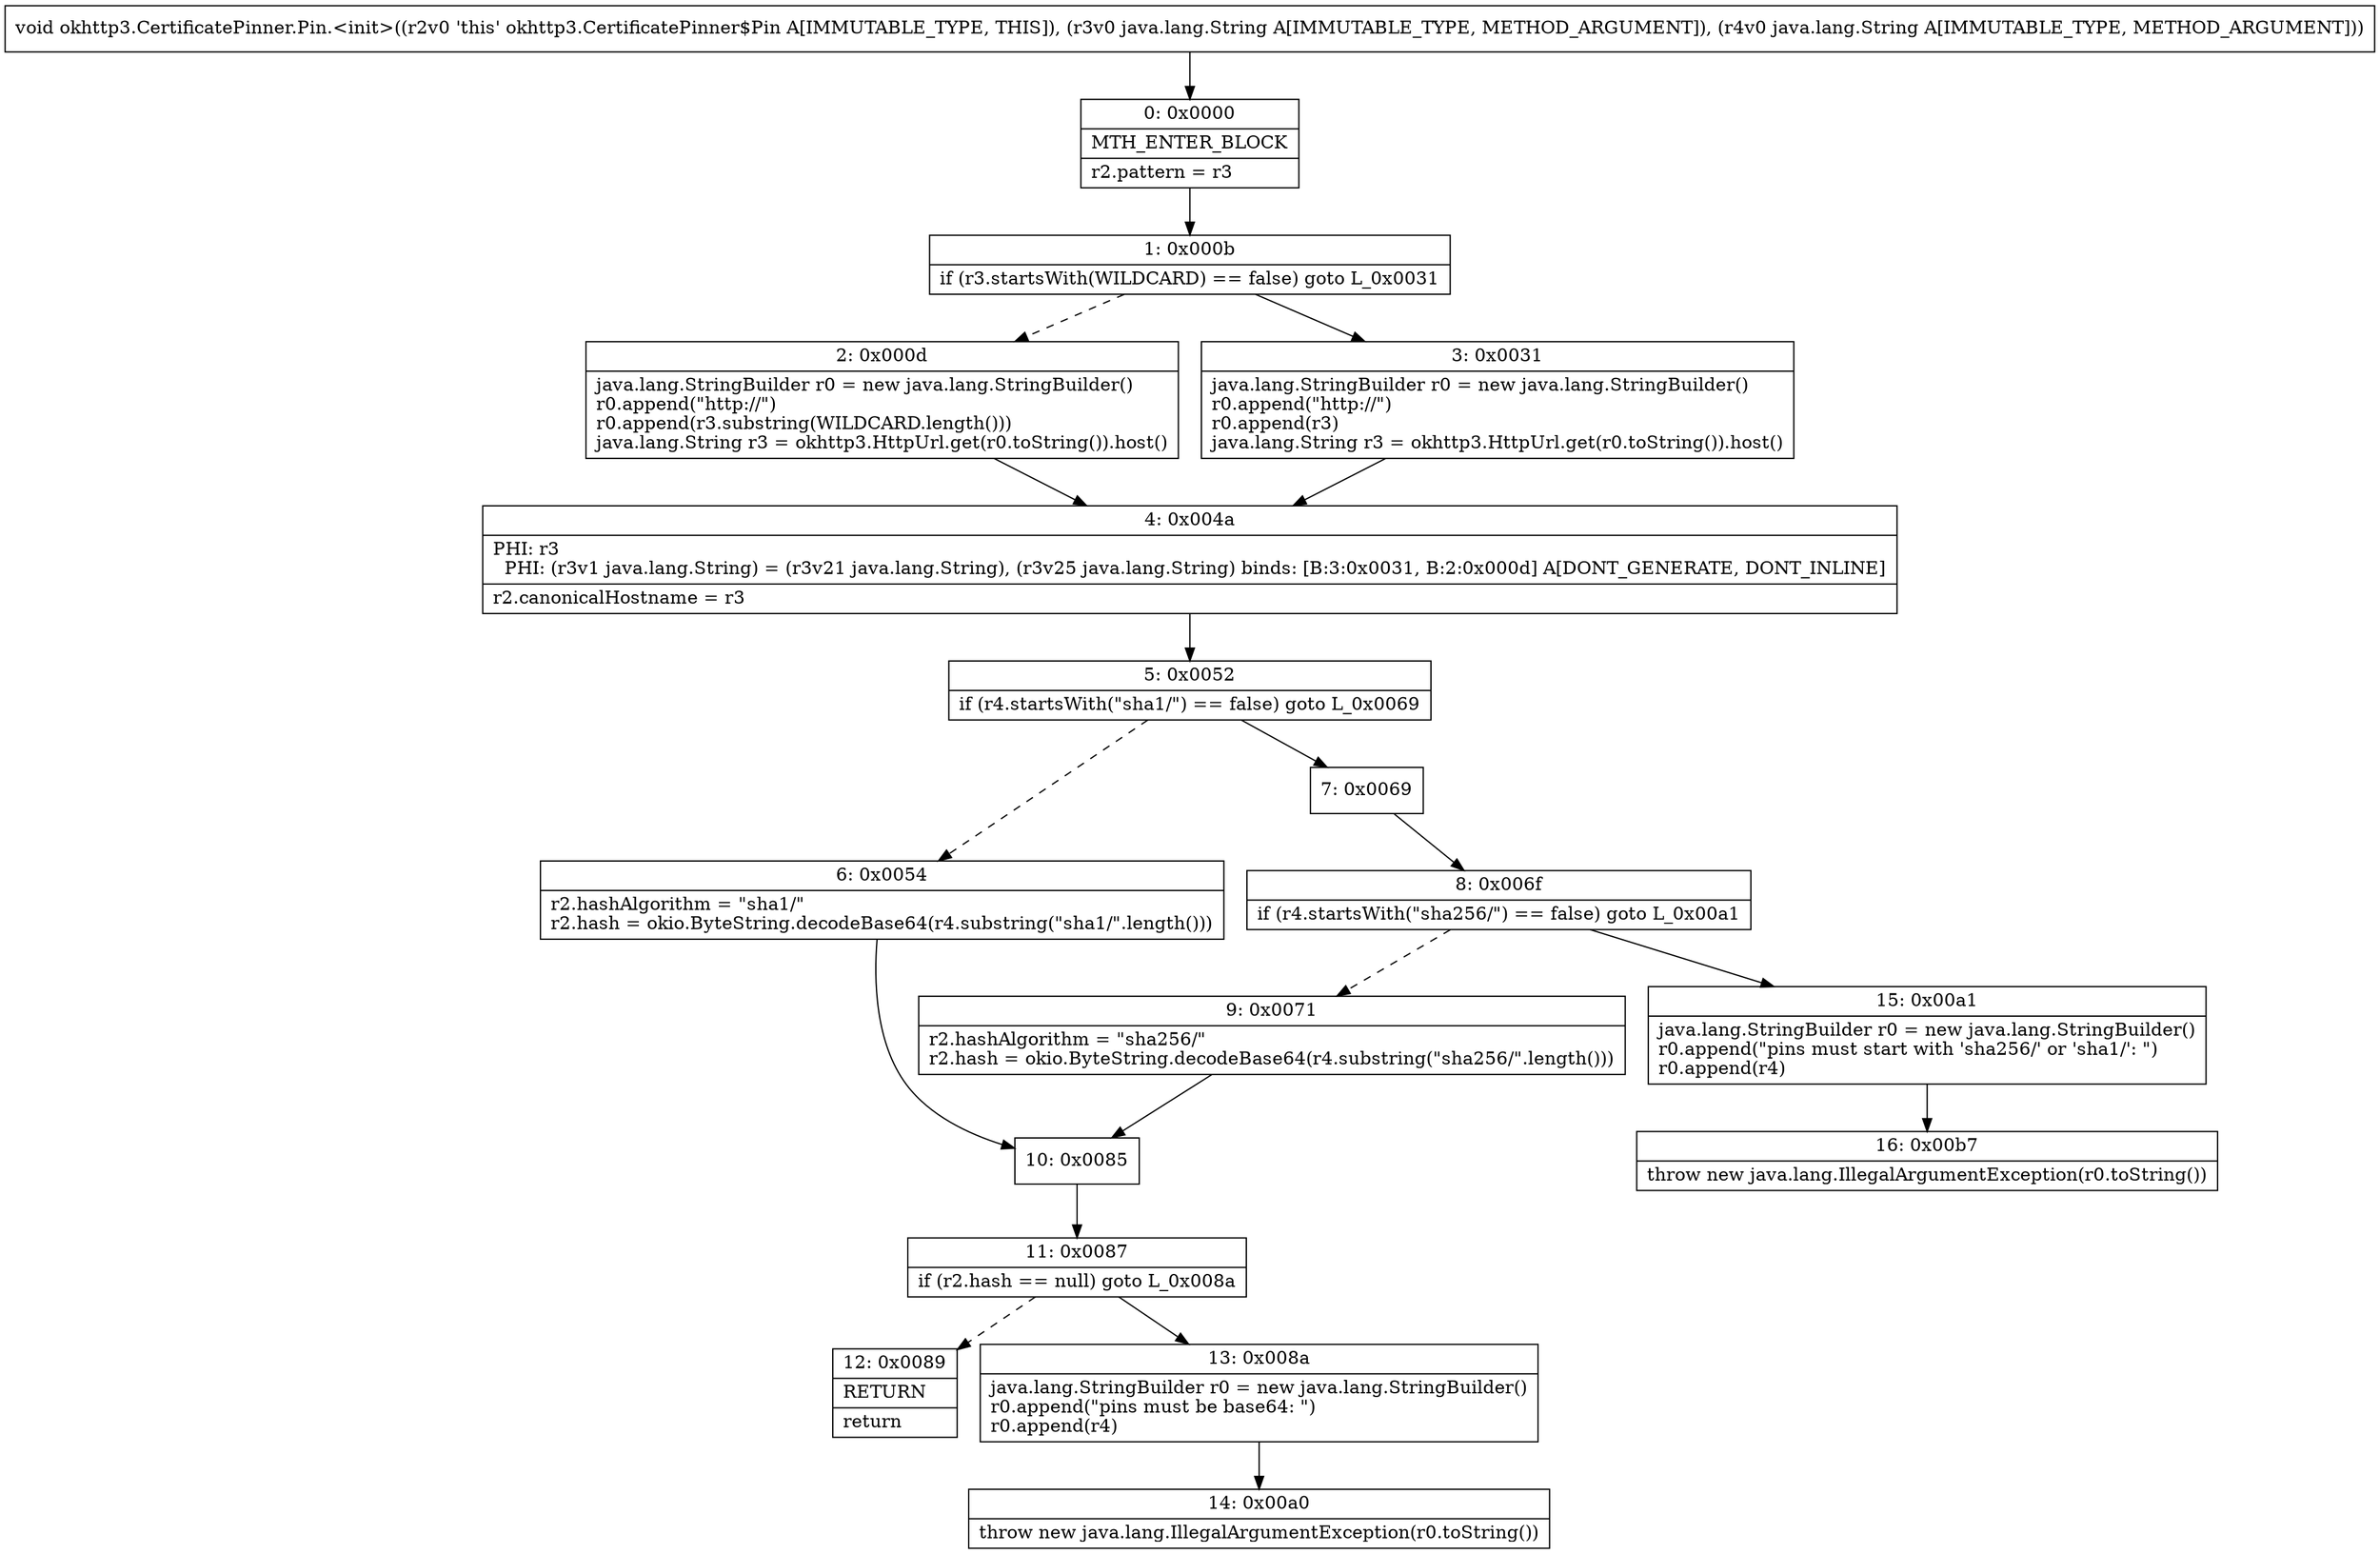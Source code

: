digraph "CFG forokhttp3.CertificatePinner.Pin.\<init\>(Ljava\/lang\/String;Ljava\/lang\/String;)V" {
Node_0 [shape=record,label="{0\:\ 0x0000|MTH_ENTER_BLOCK\l|r2.pattern = r3\l}"];
Node_1 [shape=record,label="{1\:\ 0x000b|if (r3.startsWith(WILDCARD) == false) goto L_0x0031\l}"];
Node_2 [shape=record,label="{2\:\ 0x000d|java.lang.StringBuilder r0 = new java.lang.StringBuilder()\lr0.append(\"http:\/\/\")\lr0.append(r3.substring(WILDCARD.length()))\ljava.lang.String r3 = okhttp3.HttpUrl.get(r0.toString()).host()\l}"];
Node_3 [shape=record,label="{3\:\ 0x0031|java.lang.StringBuilder r0 = new java.lang.StringBuilder()\lr0.append(\"http:\/\/\")\lr0.append(r3)\ljava.lang.String r3 = okhttp3.HttpUrl.get(r0.toString()).host()\l}"];
Node_4 [shape=record,label="{4\:\ 0x004a|PHI: r3 \l  PHI: (r3v1 java.lang.String) = (r3v21 java.lang.String), (r3v25 java.lang.String) binds: [B:3:0x0031, B:2:0x000d] A[DONT_GENERATE, DONT_INLINE]\l|r2.canonicalHostname = r3\l}"];
Node_5 [shape=record,label="{5\:\ 0x0052|if (r4.startsWith(\"sha1\/\") == false) goto L_0x0069\l}"];
Node_6 [shape=record,label="{6\:\ 0x0054|r2.hashAlgorithm = \"sha1\/\"\lr2.hash = okio.ByteString.decodeBase64(r4.substring(\"sha1\/\".length()))\l}"];
Node_7 [shape=record,label="{7\:\ 0x0069}"];
Node_8 [shape=record,label="{8\:\ 0x006f|if (r4.startsWith(\"sha256\/\") == false) goto L_0x00a1\l}"];
Node_9 [shape=record,label="{9\:\ 0x0071|r2.hashAlgorithm = \"sha256\/\"\lr2.hash = okio.ByteString.decodeBase64(r4.substring(\"sha256\/\".length()))\l}"];
Node_10 [shape=record,label="{10\:\ 0x0085}"];
Node_11 [shape=record,label="{11\:\ 0x0087|if (r2.hash == null) goto L_0x008a\l}"];
Node_12 [shape=record,label="{12\:\ 0x0089|RETURN\l|return\l}"];
Node_13 [shape=record,label="{13\:\ 0x008a|java.lang.StringBuilder r0 = new java.lang.StringBuilder()\lr0.append(\"pins must be base64: \")\lr0.append(r4)\l}"];
Node_14 [shape=record,label="{14\:\ 0x00a0|throw new java.lang.IllegalArgumentException(r0.toString())\l}"];
Node_15 [shape=record,label="{15\:\ 0x00a1|java.lang.StringBuilder r0 = new java.lang.StringBuilder()\lr0.append(\"pins must start with 'sha256\/' or 'sha1\/': \")\lr0.append(r4)\l}"];
Node_16 [shape=record,label="{16\:\ 0x00b7|throw new java.lang.IllegalArgumentException(r0.toString())\l}"];
MethodNode[shape=record,label="{void okhttp3.CertificatePinner.Pin.\<init\>((r2v0 'this' okhttp3.CertificatePinner$Pin A[IMMUTABLE_TYPE, THIS]), (r3v0 java.lang.String A[IMMUTABLE_TYPE, METHOD_ARGUMENT]), (r4v0 java.lang.String A[IMMUTABLE_TYPE, METHOD_ARGUMENT])) }"];
MethodNode -> Node_0;
Node_0 -> Node_1;
Node_1 -> Node_2[style=dashed];
Node_1 -> Node_3;
Node_2 -> Node_4;
Node_3 -> Node_4;
Node_4 -> Node_5;
Node_5 -> Node_6[style=dashed];
Node_5 -> Node_7;
Node_6 -> Node_10;
Node_7 -> Node_8;
Node_8 -> Node_9[style=dashed];
Node_8 -> Node_15;
Node_9 -> Node_10;
Node_10 -> Node_11;
Node_11 -> Node_12[style=dashed];
Node_11 -> Node_13;
Node_13 -> Node_14;
Node_15 -> Node_16;
}

